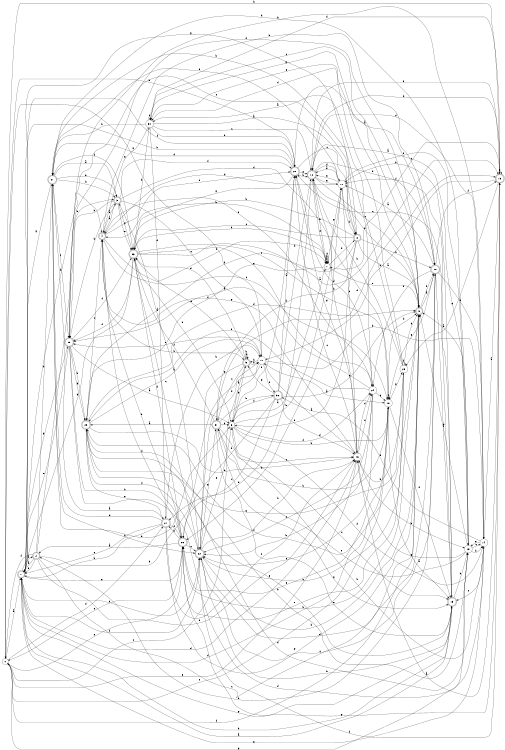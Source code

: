 digraph n27_1 {
__start0 [label="" shape="none"];

rankdir=LR;
size="8,5";

s0 [style="filled", color="black", fillcolor="white" shape="circle", label="0"];
s1 [style="rounded,filled", color="black", fillcolor="white" shape="doublecircle", label="1"];
s2 [style="rounded,filled", color="black", fillcolor="white" shape="doublecircle", label="2"];
s3 [style="rounded,filled", color="black", fillcolor="white" shape="doublecircle", label="3"];
s4 [style="rounded,filled", color="black", fillcolor="white" shape="doublecircle", label="4"];
s5 [style="rounded,filled", color="black", fillcolor="white" shape="doublecircle", label="5"];
s6 [style="filled", color="black", fillcolor="white" shape="circle", label="6"];
s7 [style="filled", color="black", fillcolor="white" shape="circle", label="7"];
s8 [style="rounded,filled", color="black", fillcolor="white" shape="doublecircle", label="8"];
s9 [style="rounded,filled", color="black", fillcolor="white" shape="doublecircle", label="9"];
s10 [style="rounded,filled", color="black", fillcolor="white" shape="doublecircle", label="10"];
s11 [style="filled", color="black", fillcolor="white" shape="circle", label="11"];
s12 [style="rounded,filled", color="black", fillcolor="white" shape="doublecircle", label="12"];
s13 [style="filled", color="black", fillcolor="white" shape="circle", label="13"];
s14 [style="filled", color="black", fillcolor="white" shape="circle", label="14"];
s15 [style="rounded,filled", color="black", fillcolor="white" shape="doublecircle", label="15"];
s16 [style="filled", color="black", fillcolor="white" shape="circle", label="16"];
s17 [style="filled", color="black", fillcolor="white" shape="circle", label="17"];
s18 [style="filled", color="black", fillcolor="white" shape="circle", label="18"];
s19 [style="rounded,filled", color="black", fillcolor="white" shape="doublecircle", label="19"];
s20 [style="rounded,filled", color="black", fillcolor="white" shape="doublecircle", label="20"];
s21 [style="rounded,filled", color="black", fillcolor="white" shape="doublecircle", label="21"];
s22 [style="rounded,filled", color="black", fillcolor="white" shape="doublecircle", label="22"];
s23 [style="rounded,filled", color="black", fillcolor="white" shape="doublecircle", label="23"];
s24 [style="filled", color="black", fillcolor="white" shape="circle", label="24"];
s25 [style="rounded,filled", color="black", fillcolor="white" shape="doublecircle", label="25"];
s26 [style="rounded,filled", color="black", fillcolor="white" shape="doublecircle", label="26"];
s27 [style="rounded,filled", color="black", fillcolor="white" shape="doublecircle", label="27"];
s28 [style="rounded,filled", color="black", fillcolor="white" shape="doublecircle", label="28"];
s29 [style="filled", color="black", fillcolor="white" shape="circle", label="29"];
s30 [style="filled", color="black", fillcolor="white" shape="circle", label="30"];
s31 [style="rounded,filled", color="black", fillcolor="white" shape="doublecircle", label="31"];
s32 [style="rounded,filled", color="black", fillcolor="white" shape="doublecircle", label="32"];
s0 -> s1 [label="a"];
s0 -> s20 [label="b"];
s0 -> s18 [label="c"];
s0 -> s27 [label="d"];
s0 -> s26 [label="e"];
s0 -> s9 [label="f"];
s0 -> s13 [label="g"];
s0 -> s15 [label="h"];
s1 -> s2 [label="a"];
s1 -> s19 [label="b"];
s1 -> s22 [label="c"];
s1 -> s16 [label="d"];
s1 -> s26 [label="e"];
s1 -> s22 [label="f"];
s1 -> s25 [label="g"];
s1 -> s4 [label="h"];
s2 -> s1 [label="a"];
s2 -> s3 [label="b"];
s2 -> s9 [label="c"];
s2 -> s16 [label="d"];
s2 -> s1 [label="e"];
s2 -> s0 [label="f"];
s2 -> s17 [label="g"];
s2 -> s21 [label="h"];
s3 -> s4 [label="a"];
s3 -> s25 [label="b"];
s3 -> s17 [label="c"];
s3 -> s18 [label="d"];
s3 -> s23 [label="e"];
s3 -> s20 [label="f"];
s3 -> s23 [label="g"];
s3 -> s25 [label="h"];
s4 -> s3 [label="a"];
s4 -> s5 [label="b"];
s4 -> s18 [label="c"];
s4 -> s20 [label="d"];
s4 -> s24 [label="e"];
s4 -> s7 [label="f"];
s4 -> s16 [label="g"];
s4 -> s10 [label="h"];
s5 -> s6 [label="a"];
s5 -> s17 [label="b"];
s5 -> s31 [label="c"];
s5 -> s23 [label="d"];
s5 -> s23 [label="e"];
s5 -> s5 [label="f"];
s5 -> s22 [label="g"];
s5 -> s5 [label="h"];
s6 -> s7 [label="a"];
s6 -> s11 [label="b"];
s6 -> s19 [label="c"];
s6 -> s14 [label="d"];
s6 -> s20 [label="e"];
s6 -> s24 [label="f"];
s6 -> s5 [label="g"];
s6 -> s18 [label="h"];
s7 -> s7 [label="a"];
s7 -> s7 [label="b"];
s7 -> s7 [label="c"];
s7 -> s8 [label="d"];
s7 -> s9 [label="e"];
s7 -> s28 [label="f"];
s7 -> s11 [label="g"];
s7 -> s4 [label="h"];
s8 -> s9 [label="a"];
s8 -> s23 [label="b"];
s8 -> s23 [label="c"];
s8 -> s31 [label="d"];
s8 -> s6 [label="e"];
s8 -> s28 [label="f"];
s8 -> s1 [label="g"];
s8 -> s10 [label="h"];
s9 -> s10 [label="a"];
s9 -> s10 [label="b"];
s9 -> s30 [label="c"];
s9 -> s25 [label="d"];
s9 -> s12 [label="e"];
s9 -> s28 [label="f"];
s9 -> s30 [label="g"];
s9 -> s26 [label="h"];
s10 -> s11 [label="a"];
s10 -> s2 [label="b"];
s10 -> s22 [label="c"];
s10 -> s19 [label="d"];
s10 -> s24 [label="e"];
s10 -> s15 [label="f"];
s10 -> s18 [label="g"];
s10 -> s14 [label="h"];
s11 -> s12 [label="a"];
s11 -> s8 [label="b"];
s11 -> s16 [label="c"];
s11 -> s4 [label="d"];
s11 -> s13 [label="e"];
s11 -> s21 [label="f"];
s11 -> s12 [label="g"];
s11 -> s26 [label="h"];
s12 -> s13 [label="a"];
s12 -> s10 [label="b"];
s12 -> s9 [label="c"];
s12 -> s27 [label="d"];
s12 -> s7 [label="e"];
s12 -> s11 [label="f"];
s12 -> s11 [label="g"];
s12 -> s7 [label="h"];
s13 -> s9 [label="a"];
s13 -> s14 [label="b"];
s13 -> s14 [label="c"];
s13 -> s28 [label="d"];
s13 -> s31 [label="e"];
s13 -> s9 [label="f"];
s13 -> s16 [label="g"];
s13 -> s21 [label="h"];
s14 -> s15 [label="a"];
s14 -> s6 [label="b"];
s14 -> s19 [label="c"];
s14 -> s12 [label="d"];
s14 -> s13 [label="e"];
s14 -> s32 [label="f"];
s14 -> s1 [label="g"];
s14 -> s25 [label="h"];
s15 -> s16 [label="a"];
s15 -> s17 [label="b"];
s15 -> s7 [label="c"];
s15 -> s30 [label="d"];
s15 -> s29 [label="e"];
s15 -> s12 [label="f"];
s15 -> s15 [label="g"];
s15 -> s12 [label="h"];
s16 -> s17 [label="a"];
s16 -> s12 [label="b"];
s16 -> s20 [label="c"];
s16 -> s24 [label="d"];
s16 -> s0 [label="e"];
s16 -> s24 [label="f"];
s16 -> s20 [label="g"];
s16 -> s13 [label="h"];
s17 -> s18 [label="a"];
s17 -> s14 [label="b"];
s17 -> s0 [label="c"];
s17 -> s22 [label="d"];
s17 -> s25 [label="e"];
s17 -> s32 [label="f"];
s17 -> s0 [label="g"];
s17 -> s5 [label="h"];
s18 -> s19 [label="a"];
s18 -> s31 [label="b"];
s18 -> s18 [label="c"];
s18 -> s1 [label="d"];
s18 -> s26 [label="e"];
s18 -> s19 [label="f"];
s18 -> s29 [label="g"];
s18 -> s9 [label="h"];
s19 -> s1 [label="a"];
s19 -> s11 [label="b"];
s19 -> s20 [label="c"];
s19 -> s13 [label="d"];
s19 -> s28 [label="e"];
s19 -> s11 [label="f"];
s19 -> s1 [label="g"];
s19 -> s22 [label="h"];
s20 -> s10 [label="a"];
s20 -> s1 [label="b"];
s20 -> s8 [label="c"];
s20 -> s21 [label="d"];
s20 -> s12 [label="e"];
s20 -> s1 [label="f"];
s20 -> s23 [label="g"];
s20 -> s12 [label="h"];
s21 -> s3 [label="a"];
s21 -> s22 [label="b"];
s21 -> s25 [label="c"];
s21 -> s6 [label="d"];
s21 -> s3 [label="e"];
s21 -> s23 [label="f"];
s21 -> s1 [label="g"];
s21 -> s3 [label="h"];
s22 -> s3 [label="a"];
s22 -> s16 [label="b"];
s22 -> s23 [label="c"];
s22 -> s10 [label="d"];
s22 -> s6 [label="e"];
s22 -> s15 [label="f"];
s22 -> s31 [label="g"];
s22 -> s9 [label="h"];
s23 -> s15 [label="a"];
s23 -> s7 [label="b"];
s23 -> s18 [label="c"];
s23 -> s6 [label="d"];
s23 -> s24 [label="e"];
s23 -> s25 [label="f"];
s23 -> s1 [label="g"];
s23 -> s30 [label="h"];
s24 -> s25 [label="a"];
s24 -> s21 [label="b"];
s24 -> s22 [label="c"];
s24 -> s20 [label="d"];
s24 -> s22 [label="e"];
s24 -> s28 [label="f"];
s24 -> s18 [label="g"];
s24 -> s22 [label="h"];
s25 -> s6 [label="a"];
s25 -> s26 [label="b"];
s25 -> s8 [label="c"];
s25 -> s14 [label="d"];
s25 -> s1 [label="e"];
s25 -> s23 [label="f"];
s25 -> s28 [label="g"];
s25 -> s28 [label="h"];
s26 -> s2 [label="a"];
s26 -> s4 [label="b"];
s26 -> s22 [label="c"];
s26 -> s23 [label="d"];
s26 -> s0 [label="e"];
s26 -> s4 [label="f"];
s26 -> s15 [label="g"];
s26 -> s27 [label="h"];
s27 -> s21 [label="a"];
s27 -> s1 [label="b"];
s27 -> s16 [label="c"];
s27 -> s21 [label="d"];
s27 -> s1 [label="e"];
s27 -> s26 [label="f"];
s27 -> s9 [label="g"];
s27 -> s17 [label="h"];
s28 -> s17 [label="a"];
s28 -> s13 [label="b"];
s28 -> s4 [label="c"];
s28 -> s9 [label="d"];
s28 -> s27 [label="e"];
s28 -> s22 [label="f"];
s28 -> s29 [label="g"];
s28 -> s16 [label="h"];
s29 -> s30 [label="a"];
s29 -> s12 [label="b"];
s29 -> s22 [label="c"];
s29 -> s30 [label="d"];
s29 -> s26 [label="e"];
s29 -> s29 [label="f"];
s29 -> s9 [label="g"];
s29 -> s16 [label="h"];
s30 -> s8 [label="a"];
s30 -> s20 [label="b"];
s30 -> s12 [label="c"];
s30 -> s27 [label="d"];
s30 -> s9 [label="e"];
s30 -> s30 [label="f"];
s30 -> s4 [label="g"];
s30 -> s21 [label="h"];
s31 -> s28 [label="a"];
s31 -> s6 [label="b"];
s31 -> s16 [label="c"];
s31 -> s15 [label="d"];
s31 -> s19 [label="e"];
s31 -> s23 [label="f"];
s31 -> s19 [label="g"];
s31 -> s32 [label="h"];
s32 -> s20 [label="a"];
s32 -> s26 [label="b"];
s32 -> s26 [label="c"];
s32 -> s16 [label="d"];
s32 -> s9 [label="e"];
s32 -> s6 [label="f"];
s32 -> s5 [label="g"];
s32 -> s12 [label="h"];

}